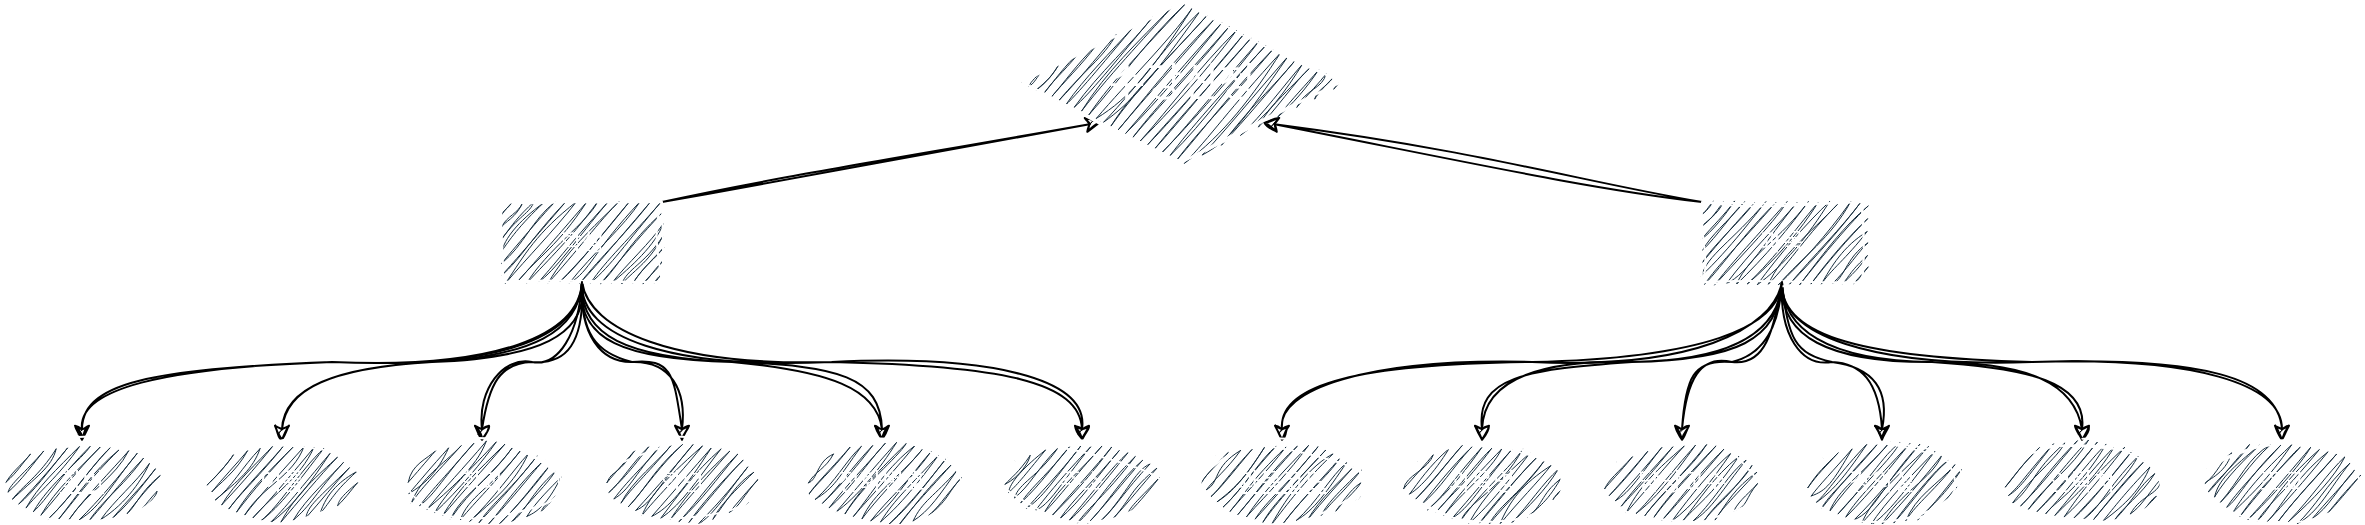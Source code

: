 <mxfile version="21.2.1" type="device">
  <diagram name="페이지-1" id="53MKPhmhhRG6idh2fYfO">
    <mxGraphModel dx="1593" dy="840" grid="1" gridSize="10" guides="1" tooltips="1" connect="1" arrows="1" fold="1" page="1" pageScale="1" pageWidth="4681" pageHeight="3300" math="0" shadow="0">
      <root>
        <mxCell id="0" />
        <mxCell id="1" parent="0" />
        <mxCell id="NxFaUKbc9Dm4StmFoYIx-25" style="edgeStyle=orthogonalEdgeStyle;sketch=1;hachureGap=4;jiggle=2;curveFitting=1;orthogonalLoop=1;jettySize=auto;html=1;entryX=0.5;entryY=0;entryDx=0;entryDy=0;fontFamily=Architects Daughter;fontSource=https%3A%2F%2Ffonts.googleapis.com%2Fcss%3Ffamily%3DArchitects%2BDaughter;fontSize=16;curved=1;exitX=0.5;exitY=1;exitDx=0;exitDy=0;" edge="1" parent="1" source="NxFaUKbc9Dm4StmFoYIx-15" target="NxFaUKbc9Dm4StmFoYIx-17">
          <mxGeometry relative="1" as="geometry" />
        </mxCell>
        <mxCell id="NxFaUKbc9Dm4StmFoYIx-26" style="edgeStyle=orthogonalEdgeStyle;sketch=1;hachureGap=4;jiggle=2;curveFitting=1;orthogonalLoop=1;jettySize=auto;html=1;entryX=0.5;entryY=0;entryDx=0;entryDy=0;fontFamily=Architects Daughter;fontSource=https%3A%2F%2Ffonts.googleapis.com%2Fcss%3Ffamily%3DArchitects%2BDaughter;fontSize=16;curved=1;" edge="1" parent="1" source="NxFaUKbc9Dm4StmFoYIx-15" target="NxFaUKbc9Dm4StmFoYIx-19">
          <mxGeometry relative="1" as="geometry" />
        </mxCell>
        <mxCell id="NxFaUKbc9Dm4StmFoYIx-27" style="edgeStyle=orthogonalEdgeStyle;sketch=1;hachureGap=4;jiggle=2;curveFitting=1;orthogonalLoop=1;jettySize=auto;html=1;fontFamily=Architects Daughter;fontSource=https%3A%2F%2Ffonts.googleapis.com%2Fcss%3Ffamily%3DArchitects%2BDaughter;fontSize=16;curved=1;exitX=0.5;exitY=1;exitDx=0;exitDy=0;" edge="1" parent="1" source="NxFaUKbc9Dm4StmFoYIx-15" target="NxFaUKbc9Dm4StmFoYIx-20">
          <mxGeometry relative="1" as="geometry" />
        </mxCell>
        <mxCell id="NxFaUKbc9Dm4StmFoYIx-28" style="edgeStyle=orthogonalEdgeStyle;sketch=1;hachureGap=4;jiggle=2;curveFitting=1;orthogonalLoop=1;jettySize=auto;html=1;entryX=0.5;entryY=0;entryDx=0;entryDy=0;fontFamily=Architects Daughter;fontSource=https%3A%2F%2Ffonts.googleapis.com%2Fcss%3Ffamily%3DArchitects%2BDaughter;fontSize=16;curved=1;exitX=0.5;exitY=1;exitDx=0;exitDy=0;" edge="1" parent="1" source="NxFaUKbc9Dm4StmFoYIx-15" target="NxFaUKbc9Dm4StmFoYIx-21">
          <mxGeometry relative="1" as="geometry" />
        </mxCell>
        <mxCell id="NxFaUKbc9Dm4StmFoYIx-29" style="edgeStyle=orthogonalEdgeStyle;sketch=1;hachureGap=4;jiggle=2;curveFitting=1;orthogonalLoop=1;jettySize=auto;html=1;entryX=0.5;entryY=0;entryDx=0;entryDy=0;fontFamily=Architects Daughter;fontSource=https%3A%2F%2Ffonts.googleapis.com%2Fcss%3Ffamily%3DArchitects%2BDaughter;fontSize=16;curved=1;exitX=0.5;exitY=1;exitDx=0;exitDy=0;" edge="1" parent="1" source="NxFaUKbc9Dm4StmFoYIx-15" target="NxFaUKbc9Dm4StmFoYIx-22">
          <mxGeometry relative="1" as="geometry" />
        </mxCell>
        <mxCell id="NxFaUKbc9Dm4StmFoYIx-87" value="" style="rounded=0;sketch=1;hachureGap=4;jiggle=2;curveFitting=1;orthogonalLoop=1;jettySize=auto;html=1;fontFamily=Architects Daughter;fontSource=https%3A%2F%2Ffonts.googleapis.com%2Fcss%3Ffamily%3DArchitects%2BDaughter;fontSize=16;exitX=1;exitY=0;exitDx=0;exitDy=0;entryX=0;entryY=1;entryDx=0;entryDy=0;" edge="1" parent="1" source="NxFaUKbc9Dm4StmFoYIx-15" target="NxFaUKbc9Dm4StmFoYIx-86">
          <mxGeometry relative="1" as="geometry" />
        </mxCell>
        <mxCell id="NxFaUKbc9Dm4StmFoYIx-15" value="학생" style="whiteSpace=wrap;html=1;align=center;labelBackgroundColor=none;fillColor=#182E3E;strokeColor=#FFFFFF;fontColor=#FFFFFF;rounded=0;sketch=1;curveFitting=1;jiggle=2;" vertex="1" parent="1">
          <mxGeometry x="280" y="140" width="80" height="40" as="geometry" />
        </mxCell>
        <mxCell id="NxFaUKbc9Dm4StmFoYIx-17" value="이름" style="ellipse;whiteSpace=wrap;html=1;align=center;strokeColor=#FFFFFF;fontColor=#FFFFFF;fillColor=#182E3E;rounded=0;labelBackgroundColor=none;sketch=1;curveFitting=1;jiggle=2;" vertex="1" parent="1">
          <mxGeometry x="130" y="260" width="80" height="40" as="geometry" />
        </mxCell>
        <mxCell id="NxFaUKbc9Dm4StmFoYIx-19" value="학과" style="ellipse;whiteSpace=wrap;html=1;align=center;strokeColor=#FFFFFF;fontColor=#FFFFFF;fillColor=#182E3E;rounded=0;labelBackgroundColor=none;sketch=1;curveFitting=1;jiggle=2;" vertex="1" parent="1">
          <mxGeometry x="230" y="260" width="80" height="40" as="geometry" />
        </mxCell>
        <mxCell id="NxFaUKbc9Dm4StmFoYIx-20" value="학년" style="ellipse;whiteSpace=wrap;html=1;align=center;strokeColor=#FFFFFF;fontColor=#FFFFFF;fillColor=#182E3E;rounded=0;labelBackgroundColor=none;sketch=1;curveFitting=1;jiggle=2;" vertex="1" parent="1">
          <mxGeometry x="330" y="260" width="80" height="40" as="geometry" />
        </mxCell>
        <mxCell id="NxFaUKbc9Dm4StmFoYIx-21" value="전화번호" style="ellipse;whiteSpace=wrap;html=1;align=center;strokeColor=#FFFFFF;fontColor=#FFFFFF;fillColor=#182E3E;rounded=0;labelBackgroundColor=none;sketch=1;curveFitting=1;jiggle=2;" vertex="1" parent="1">
          <mxGeometry x="430" y="260" width="80" height="40" as="geometry" />
        </mxCell>
        <mxCell id="NxFaUKbc9Dm4StmFoYIx-22" value="주소" style="ellipse;whiteSpace=wrap;html=1;align=center;strokeColor=#FFFFFF;fontColor=#FFFFFF;fillColor=#182E3E;rounded=0;labelBackgroundColor=none;sketch=1;curveFitting=1;jiggle=2;" vertex="1" parent="1">
          <mxGeometry x="530" y="260" width="80" height="40" as="geometry" />
        </mxCell>
        <mxCell id="NxFaUKbc9Dm4StmFoYIx-43" value="" style="sketch=1;hachureGap=4;jiggle=2;curveFitting=1;orthogonalLoop=1;jettySize=auto;html=1;entryX=0.5;entryY=0;entryDx=0;entryDy=0;fontFamily=Architects Daughter;fontSource=https%3A%2F%2Ffonts.googleapis.com%2Fcss%3Ffamily%3DArchitects%2BDaughter;fontSize=16;exitX=0.5;exitY=1;exitDx=0;exitDy=0;edgeStyle=orthogonalEdgeStyle;curved=1;" edge="1" parent="1" source="NxFaUKbc9Dm4StmFoYIx-15" target="NxFaUKbc9Dm4StmFoYIx-18">
          <mxGeometry relative="1" as="geometry">
            <mxPoint x="240" y="160" as="sourcePoint" />
            <mxPoint x="110" y="340" as="targetPoint" />
          </mxGeometry>
        </mxCell>
        <mxCell id="NxFaUKbc9Dm4StmFoYIx-18" value="학번" style="ellipse;whiteSpace=wrap;html=1;align=center;fontStyle=4;strokeColor=#FFFFFF;fontColor=#FFFFFF;fillColor=#182E3E;rounded=0;labelBackgroundColor=none;sketch=1;curveFitting=1;jiggle=2;" vertex="1" parent="1">
          <mxGeometry x="30" y="260" width="80" height="40" as="geometry" />
        </mxCell>
        <mxCell id="NxFaUKbc9Dm4StmFoYIx-73" style="edgeStyle=orthogonalEdgeStyle;sketch=1;hachureGap=4;jiggle=2;curveFitting=1;orthogonalLoop=1;jettySize=auto;html=1;entryX=0.5;entryY=0;entryDx=0;entryDy=0;fontFamily=Architects Daughter;fontSource=https%3A%2F%2Ffonts.googleapis.com%2Fcss%3Ffamily%3DArchitects%2BDaughter;fontSize=16;curved=1;exitX=0.5;exitY=1;exitDx=0;exitDy=0;" edge="1" source="NxFaUKbc9Dm4StmFoYIx-78" target="NxFaUKbc9Dm4StmFoYIx-79" parent="1">
          <mxGeometry relative="1" as="geometry" />
        </mxCell>
        <mxCell id="NxFaUKbc9Dm4StmFoYIx-74" style="edgeStyle=orthogonalEdgeStyle;sketch=1;hachureGap=4;jiggle=2;curveFitting=1;orthogonalLoop=1;jettySize=auto;html=1;entryX=0.5;entryY=0;entryDx=0;entryDy=0;fontFamily=Architects Daughter;fontSource=https%3A%2F%2Ffonts.googleapis.com%2Fcss%3Ffamily%3DArchitects%2BDaughter;fontSize=16;curved=1;" edge="1" source="NxFaUKbc9Dm4StmFoYIx-78" target="NxFaUKbc9Dm4StmFoYIx-80" parent="1">
          <mxGeometry relative="1" as="geometry" />
        </mxCell>
        <mxCell id="NxFaUKbc9Dm4StmFoYIx-75" style="edgeStyle=orthogonalEdgeStyle;sketch=1;hachureGap=4;jiggle=2;curveFitting=1;orthogonalLoop=1;jettySize=auto;html=1;fontFamily=Architects Daughter;fontSource=https%3A%2F%2Ffonts.googleapis.com%2Fcss%3Ffamily%3DArchitects%2BDaughter;fontSize=16;curved=1;exitX=0.5;exitY=1;exitDx=0;exitDy=0;" edge="1" source="NxFaUKbc9Dm4StmFoYIx-78" target="NxFaUKbc9Dm4StmFoYIx-81" parent="1">
          <mxGeometry relative="1" as="geometry" />
        </mxCell>
        <mxCell id="NxFaUKbc9Dm4StmFoYIx-76" style="edgeStyle=orthogonalEdgeStyle;sketch=1;hachureGap=4;jiggle=2;curveFitting=1;orthogonalLoop=1;jettySize=auto;html=1;entryX=0.5;entryY=0;entryDx=0;entryDy=0;fontFamily=Architects Daughter;fontSource=https%3A%2F%2Ffonts.googleapis.com%2Fcss%3Ffamily%3DArchitects%2BDaughter;fontSize=16;curved=1;exitX=0.5;exitY=1;exitDx=0;exitDy=0;" edge="1" source="NxFaUKbc9Dm4StmFoYIx-78" target="NxFaUKbc9Dm4StmFoYIx-82" parent="1">
          <mxGeometry relative="1" as="geometry" />
        </mxCell>
        <mxCell id="NxFaUKbc9Dm4StmFoYIx-77" style="edgeStyle=orthogonalEdgeStyle;sketch=1;hachureGap=4;jiggle=2;curveFitting=1;orthogonalLoop=1;jettySize=auto;html=1;entryX=0.5;entryY=0;entryDx=0;entryDy=0;fontFamily=Architects Daughter;fontSource=https%3A%2F%2Ffonts.googleapis.com%2Fcss%3Ffamily%3DArchitects%2BDaughter;fontSize=16;curved=1;exitX=0.5;exitY=1;exitDx=0;exitDy=0;" edge="1" source="NxFaUKbc9Dm4StmFoYIx-78" target="NxFaUKbc9Dm4StmFoYIx-83" parent="1">
          <mxGeometry relative="1" as="geometry" />
        </mxCell>
        <mxCell id="NxFaUKbc9Dm4StmFoYIx-88" style="rounded=0;sketch=1;hachureGap=4;jiggle=2;curveFitting=1;orthogonalLoop=1;jettySize=auto;html=1;exitX=0;exitY=0;exitDx=0;exitDy=0;entryX=1;entryY=1;entryDx=0;entryDy=0;fontFamily=Architects Daughter;fontSource=https%3A%2F%2Ffonts.googleapis.com%2Fcss%3Ffamily%3DArchitects%2BDaughter;fontSize=16;" edge="1" parent="1" source="NxFaUKbc9Dm4StmFoYIx-78" target="NxFaUKbc9Dm4StmFoYIx-86">
          <mxGeometry relative="1" as="geometry" />
        </mxCell>
        <mxCell id="NxFaUKbc9Dm4StmFoYIx-78" value="과목" style="whiteSpace=wrap;html=1;align=center;labelBackgroundColor=none;fillColor=#182E3E;strokeColor=#FFFFFF;fontColor=#FFFFFF;rounded=0;sketch=1;curveFitting=1;jiggle=2;" vertex="1" parent="1">
          <mxGeometry x="880" y="140" width="80" height="40" as="geometry" />
        </mxCell>
        <mxCell id="NxFaUKbc9Dm4StmFoYIx-79" value="과목명" style="ellipse;whiteSpace=wrap;html=1;align=center;strokeColor=#FFFFFF;fontColor=#FFFFFF;fillColor=#182E3E;rounded=0;labelBackgroundColor=none;sketch=1;curveFitting=1;jiggle=2;" vertex="1" parent="1">
          <mxGeometry x="730" y="260" width="80" height="40" as="geometry" />
        </mxCell>
        <mxCell id="NxFaUKbc9Dm4StmFoYIx-80" value="담당교수" style="ellipse;whiteSpace=wrap;html=1;align=center;strokeColor=#FFFFFF;fontColor=#FFFFFF;fillColor=#182E3E;rounded=0;labelBackgroundColor=none;sketch=1;curveFitting=1;jiggle=2;" vertex="1" parent="1">
          <mxGeometry x="830" y="260" width="80" height="40" as="geometry" />
        </mxCell>
        <mxCell id="NxFaUKbc9Dm4StmFoYIx-81" value="강의실" style="ellipse;whiteSpace=wrap;html=1;align=center;strokeColor=#FFFFFF;fontColor=#FFFFFF;fillColor=#182E3E;rounded=0;labelBackgroundColor=none;sketch=1;curveFitting=1;jiggle=2;" vertex="1" parent="1">
          <mxGeometry x="930" y="260" width="80" height="40" as="geometry" />
        </mxCell>
        <mxCell id="NxFaUKbc9Dm4StmFoYIx-82" value="연락처" style="ellipse;whiteSpace=wrap;html=1;align=center;strokeColor=#FFFFFF;fontColor=#FFFFFF;fillColor=#182E3E;rounded=0;labelBackgroundColor=none;sketch=1;curveFitting=1;jiggle=2;" vertex="1" parent="1">
          <mxGeometry x="1030" y="260" width="80" height="40" as="geometry" />
        </mxCell>
        <mxCell id="NxFaUKbc9Dm4StmFoYIx-83" value="조교" style="ellipse;whiteSpace=wrap;html=1;align=center;strokeColor=#FFFFFF;fontColor=#FFFFFF;fillColor=#182E3E;rounded=0;labelBackgroundColor=none;sketch=1;curveFitting=1;jiggle=2;" vertex="1" parent="1">
          <mxGeometry x="1130" y="260" width="80" height="40" as="geometry" />
        </mxCell>
        <mxCell id="NxFaUKbc9Dm4StmFoYIx-84" value="" style="edgeStyle=orthogonalEdgeStyle;sketch=1;hachureGap=4;jiggle=2;curveFitting=1;orthogonalLoop=1;jettySize=auto;html=1;entryX=0.5;entryY=0;entryDx=0;entryDy=0;fontFamily=Architects Daughter;fontSource=https%3A%2F%2Ffonts.googleapis.com%2Fcss%3Ffamily%3DArchitects%2BDaughter;fontSize=16;curved=1;exitX=0.5;exitY=1;exitDx=0;exitDy=0;" edge="1" source="NxFaUKbc9Dm4StmFoYIx-78" target="NxFaUKbc9Dm4StmFoYIx-85" parent="1">
          <mxGeometry relative="1" as="geometry">
            <mxPoint x="840" y="160" as="sourcePoint" />
            <mxPoint x="710" y="340" as="targetPoint" />
          </mxGeometry>
        </mxCell>
        <mxCell id="NxFaUKbc9Dm4StmFoYIx-85" value="과목코드" style="ellipse;whiteSpace=wrap;html=1;align=center;fontStyle=4;strokeColor=#FFFFFF;fontColor=#FFFFFF;fillColor=#182E3E;rounded=0;labelBackgroundColor=none;sketch=1;curveFitting=1;jiggle=2;" vertex="1" parent="1">
          <mxGeometry x="630" y="260" width="80" height="40" as="geometry" />
        </mxCell>
        <mxCell id="NxFaUKbc9Dm4StmFoYIx-86" value="수강신청" style="rhombus;whiteSpace=wrap;html=1;fillColor=#182E3E;strokeColor=#FFFFFF;fontColor=#FFFFFF;labelBackgroundColor=none;rounded=0;sketch=1;curveFitting=1;jiggle=2;hachureGap=4;fontFamily=Architects Daughter;fontSource=https%3A%2F%2Ffonts.googleapis.com%2Fcss%3Ffamily%3DArchitects%2BDaughter;fontSize=20;" vertex="1" parent="1">
          <mxGeometry x="540" y="40" width="160" height="80" as="geometry" />
        </mxCell>
      </root>
    </mxGraphModel>
  </diagram>
</mxfile>
